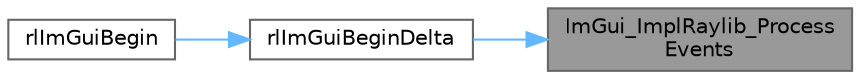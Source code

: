 digraph "ImGui_ImplRaylib_ProcessEvents"
{
 // LATEX_PDF_SIZE
  bgcolor="transparent";
  edge [fontname=Helvetica,fontsize=10,labelfontname=Helvetica,labelfontsize=10];
  node [fontname=Helvetica,fontsize=10,shape=box,height=0.2,width=0.4];
  rankdir="RL";
  Node1 [id="Node000001",label="ImGui_ImplRaylib_Process\lEvents",height=0.2,width=0.4,color="gray40", fillcolor="grey60", style="filled", fontcolor="black",tooltip=" "];
  Node1 -> Node2 [id="edge1_Node000001_Node000002",dir="back",color="steelblue1",style="solid",tooltip=" "];
  Node2 [id="Node000002",label="rlImGuiBeginDelta",height=0.2,width=0.4,color="grey40", fillcolor="white", style="filled",URL="$rl_im_gui_8cpp.html#a849c30820adf25dbde79703c16aee20b",tooltip="Starts a new ImGui Frame with a specified delta time."];
  Node2 -> Node3 [id="edge2_Node000002_Node000003",dir="back",color="steelblue1",style="solid",tooltip=" "];
  Node3 [id="Node000003",label="rlImGuiBegin",height=0.2,width=0.4,color="grey40", fillcolor="white", style="filled",URL="$rl_im_gui_8cpp.html#a7dcb4320577baa0e3c61189ece20a953",tooltip="Starts a new ImGui Frame Calls ImGui_ImplRaylib_NewFrame, ImGui_ImplRaylib_ProcessEvents,..."];
}
